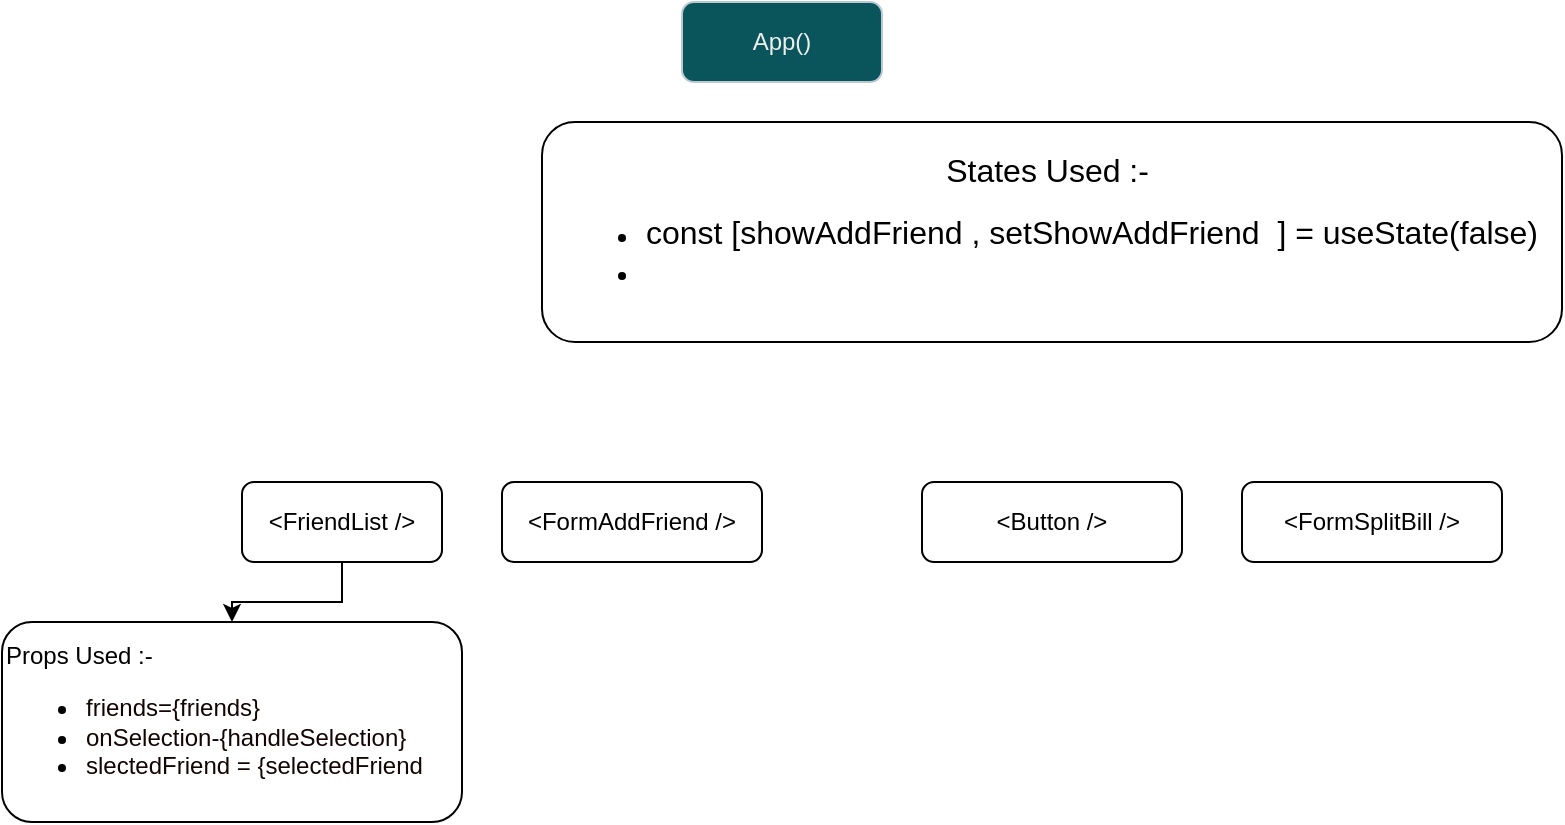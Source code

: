 <mxfile version="24.2.3" type="github">
  <diagram id="C5RBs43oDa-KdzZeNtuy" name="Page-1">
    <mxGraphModel dx="786" dy="1636" grid="1" gridSize="10" guides="1" tooltips="1" connect="1" arrows="1" fold="1" page="1" pageScale="1" pageWidth="827" pageHeight="1169" background="none" math="0" shadow="0">
      <root>
        <mxCell id="WIyWlLk6GJQsqaUBKTNV-0" />
        <mxCell id="WIyWlLk6GJQsqaUBKTNV-1" parent="WIyWlLk6GJQsqaUBKTNV-0" />
        <mxCell id="WIyWlLk6GJQsqaUBKTNV-3" value="App()" style="rounded=1;whiteSpace=wrap;html=1;fontSize=12;glass=0;strokeWidth=1;shadow=0;labelBackgroundColor=none;fillColor=#09555B;strokeColor=#BAC8D3;fontColor=#EEEEEE;" parent="WIyWlLk6GJQsqaUBKTNV-1" vertex="1">
          <mxGeometry x="350" y="-140" width="100" height="40" as="geometry" />
        </mxCell>
        <mxCell id="xIwj9q6JZ-F3hwhgHABG-2" value="" style="edgeStyle=orthogonalEdgeStyle;rounded=0;orthogonalLoop=1;jettySize=auto;html=1;" edge="1" parent="WIyWlLk6GJQsqaUBKTNV-1" source="HDo8_8Wthwif_60VlXAR-14" target="xIwj9q6JZ-F3hwhgHABG-1">
          <mxGeometry relative="1" as="geometry" />
        </mxCell>
        <mxCell id="HDo8_8Wthwif_60VlXAR-14" value="&amp;lt;FriendList /&amp;gt;" style="rounded=1;whiteSpace=wrap;html=1;" vertex="1" parent="WIyWlLk6GJQsqaUBKTNV-1">
          <mxGeometry x="130" y="100" width="100" height="40" as="geometry" />
        </mxCell>
        <mxCell id="HDo8_8Wthwif_60VlXAR-15" value="&amp;lt;FormAddFriend /&amp;gt;" style="rounded=1;whiteSpace=wrap;html=1;" vertex="1" parent="WIyWlLk6GJQsqaUBKTNV-1">
          <mxGeometry x="260" y="100" width="130" height="40" as="geometry" />
        </mxCell>
        <mxCell id="HDo8_8Wthwif_60VlXAR-16" value="&amp;lt;Button /&amp;gt;" style="rounded=1;whiteSpace=wrap;html=1;" vertex="1" parent="WIyWlLk6GJQsqaUBKTNV-1">
          <mxGeometry x="470" y="100" width="130" height="40" as="geometry" />
        </mxCell>
        <mxCell id="xIwj9q6JZ-F3hwhgHABG-0" value="&amp;lt;FormSplitBill /&amp;gt;" style="rounded=1;whiteSpace=wrap;html=1;" vertex="1" parent="WIyWlLk6GJQsqaUBKTNV-1">
          <mxGeometry x="630" y="100" width="130" height="40" as="geometry" />
        </mxCell>
        <mxCell id="xIwj9q6JZ-F3hwhgHABG-1" value="Props Used :-&amp;nbsp;&lt;div&gt;&lt;ul&gt;&lt;li&gt;&lt;div&gt;&lt;font color=&quot;#140505&quot;&gt;friends={friends}&lt;/font&gt;&lt;/div&gt;&lt;/li&gt;&lt;li&gt;&lt;div&gt;&lt;font color=&quot;#140505&quot;&gt;onSelection-{handleSelection}&lt;/font&gt;&lt;/div&gt;&lt;/li&gt;&lt;li&gt;&lt;div&gt;&lt;font color=&quot;#140505&quot;&gt;slectedFriend = {selectedFriend&lt;/font&gt;&lt;/div&gt;&lt;/li&gt;&lt;/ul&gt;&lt;/div&gt;" style="whiteSpace=wrap;html=1;rounded=1;align=left;" vertex="1" parent="WIyWlLk6GJQsqaUBKTNV-1">
          <mxGeometry x="10" y="170" width="230" height="100" as="geometry" />
        </mxCell>
        <mxCell id="xIwj9q6JZ-F3hwhgHABG-4" value="&lt;span style=&quot;font-size: 16px;&quot;&gt;States Used :-&amp;nbsp;&lt;/span&gt;&lt;div&gt;&lt;ul&gt;&lt;li&gt;&lt;span style=&quot;font-size: 16px;&quot;&gt;const [showAddFriend , setShowAddFriend&amp;nbsp; ] = useState(false)&lt;/span&gt;&lt;/li&gt;&lt;li&gt;&lt;span style=&quot;font-size: 16px;&quot;&gt;&lt;br&gt;&lt;/span&gt;&lt;/li&gt;&lt;/ul&gt;&lt;/div&gt;" style="rounded=1;whiteSpace=wrap;html=1;" vertex="1" parent="WIyWlLk6GJQsqaUBKTNV-1">
          <mxGeometry x="280" y="-80" width="510" height="110" as="geometry" />
        </mxCell>
      </root>
    </mxGraphModel>
  </diagram>
</mxfile>
